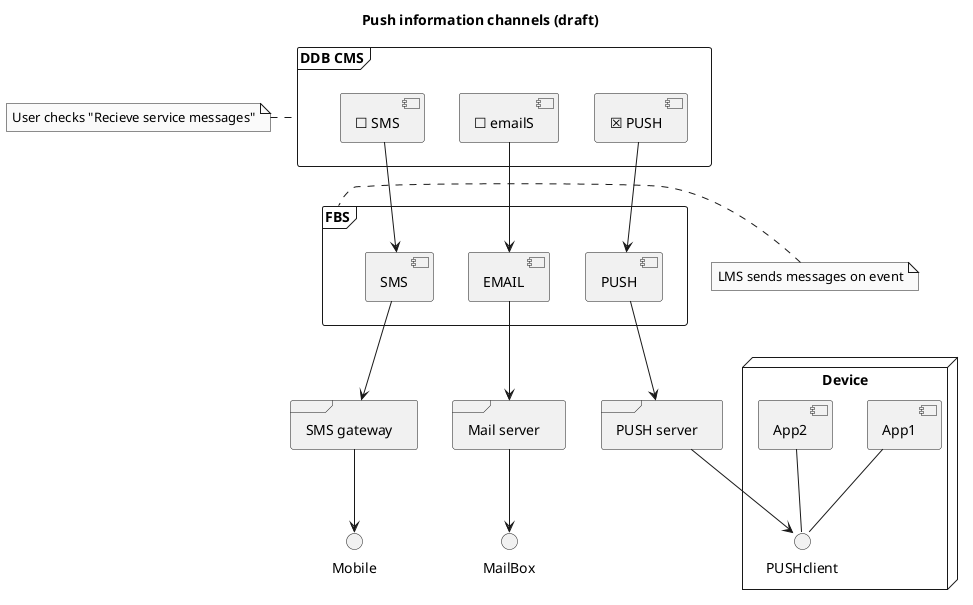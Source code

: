 @startuml
title Push information channels (draft)

' Removing color and border from cards
skinparam monochrome true

' Participants
'[DDBCMS]     as "DDB CMS"
'[Redia]

frame "FBS" {
	[SMS]
	[EMAIL]
	[PUSH]
  }

frame DDBCMS as "DDB CMS" {
	[SMSx] as "&#9744; SMS"
	[EMAILx] as "&#9744; emailS"
	[PUSHx] as "&#9746; PUSH"
  }

note left of DDBCMS: User checks "Recieve service messages"
note left of FBS: LMS sends messages on event

frame PUSHserver as "PUSH server" {
}

frame SMSgateway as "SMS gateway" {
}

frame MAILserver as "Mail server" {
}

SMSx --> SMS
EMAILx --> EMAIL
PUSHx --> PUSH

PUSH --> PUSHserver
SMS --> SMSgateway
EMAIL --> MAILserver


SMSgateway --> Mobile
MAILserver --> MailBox


node "Device" {
  PUSHserver --> PUSHclient
  [App1] -- PUSHclient
  [App2] -- PUSHclient
} 

@enduml

